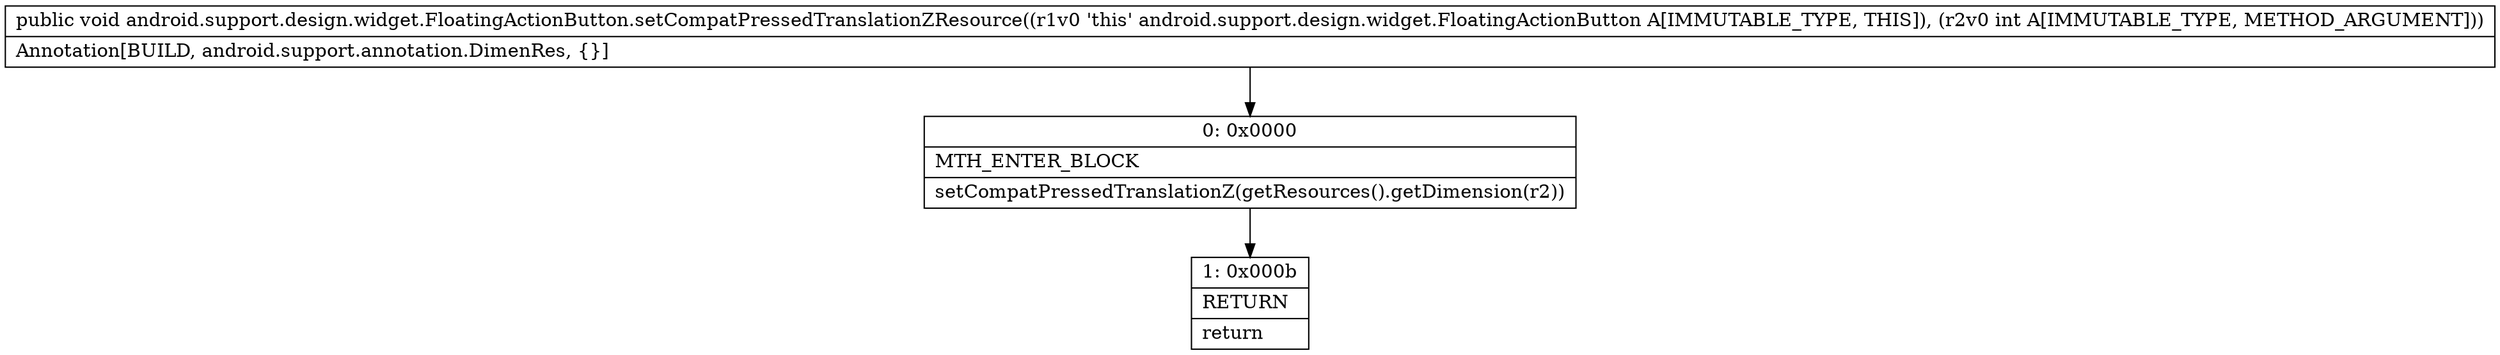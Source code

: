 digraph "CFG forandroid.support.design.widget.FloatingActionButton.setCompatPressedTranslationZResource(I)V" {
Node_0 [shape=record,label="{0\:\ 0x0000|MTH_ENTER_BLOCK\l|setCompatPressedTranslationZ(getResources().getDimension(r2))\l}"];
Node_1 [shape=record,label="{1\:\ 0x000b|RETURN\l|return\l}"];
MethodNode[shape=record,label="{public void android.support.design.widget.FloatingActionButton.setCompatPressedTranslationZResource((r1v0 'this' android.support.design.widget.FloatingActionButton A[IMMUTABLE_TYPE, THIS]), (r2v0 int A[IMMUTABLE_TYPE, METHOD_ARGUMENT]))  | Annotation[BUILD, android.support.annotation.DimenRes, \{\}]\l}"];
MethodNode -> Node_0;
Node_0 -> Node_1;
}

